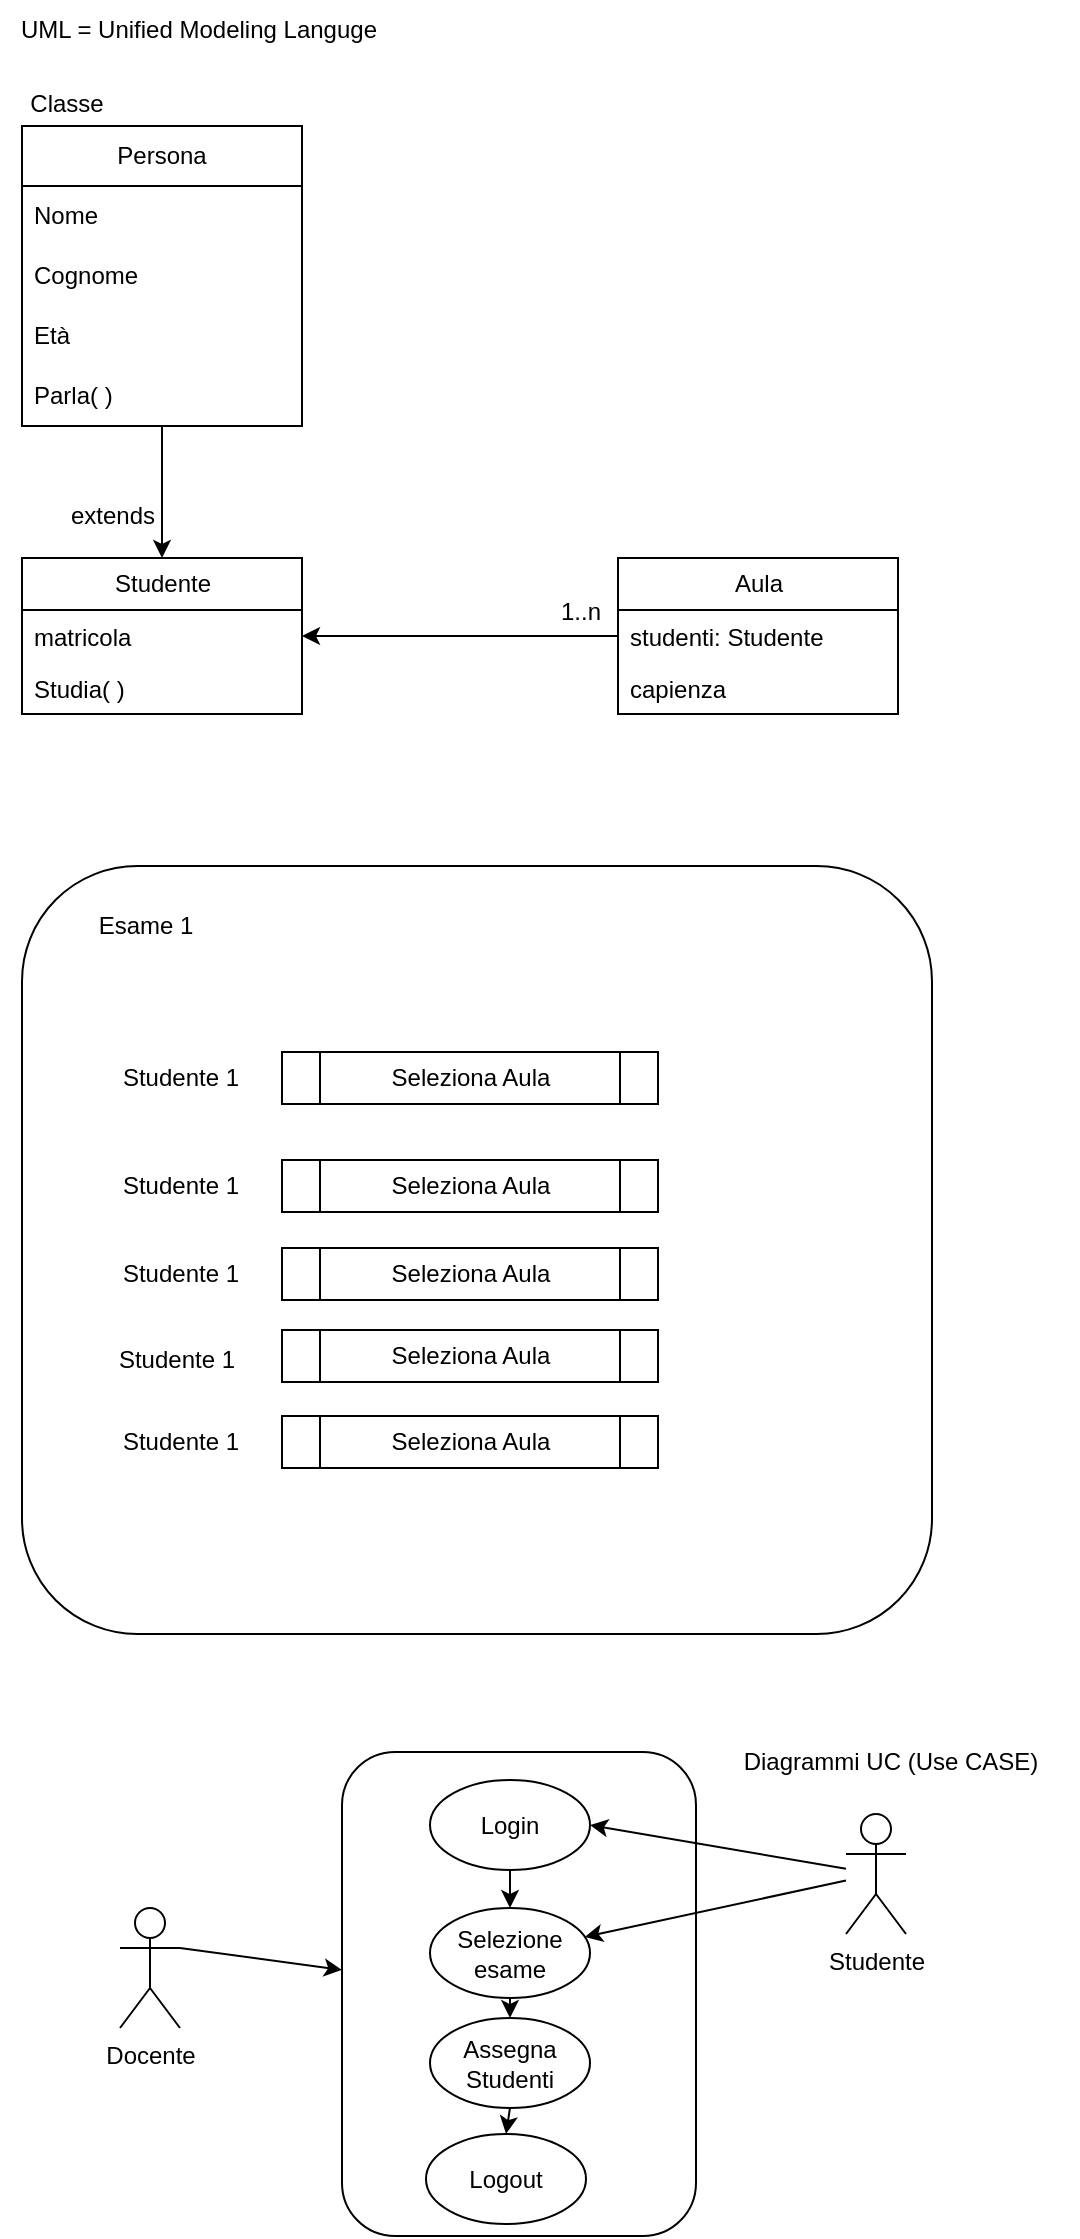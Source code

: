 <mxfile>
    <diagram id="wJ4F4TNzDCSiNsu-U_-4" name="Page-1">
        <mxGraphModel dx="1021" dy="331" grid="0" gridSize="10" guides="1" tooltips="1" connect="1" arrows="1" fold="1" page="1" pageScale="1" pageWidth="827" pageHeight="1169" math="0" shadow="0">
            <root>
                <mxCell id="0"/>
                <mxCell id="1" parent="0"/>
                <mxCell id="2" value="UML = Unified Modeling Languge" style="text;html=1;strokeColor=none;fillColor=none;align=center;verticalAlign=middle;whiteSpace=wrap;rounded=0;" parent="1" vertex="1">
                    <mxGeometry x="35" y="13" width="199" height="30" as="geometry"/>
                </mxCell>
                <mxCell id="19" style="edgeStyle=none;html=1;" parent="1" source="3" target="15" edge="1">
                    <mxGeometry relative="1" as="geometry"/>
                </mxCell>
                <object label="Persona" Nome2="" id="3">
                    <mxCell style="swimlane;fontStyle=0;childLayout=stackLayout;horizontal=1;startSize=30;horizontalStack=0;resizeParent=1;resizeParentMax=0;resizeLast=0;collapsible=1;marginBottom=0;whiteSpace=wrap;html=1;" parent="1" vertex="1">
                        <mxGeometry x="46" y="76" width="140" height="150" as="geometry"/>
                    </mxCell>
                </object>
                <mxCell id="4" value="Nome" style="text;strokeColor=none;fillColor=none;align=left;verticalAlign=middle;spacingLeft=4;spacingRight=4;overflow=hidden;points=[[0,0.5],[1,0.5]];portConstraint=eastwest;rotatable=0;whiteSpace=wrap;html=1;" parent="3" vertex="1">
                    <mxGeometry y="30" width="140" height="30" as="geometry"/>
                </mxCell>
                <mxCell id="5" value="Cognome" style="text;strokeColor=none;fillColor=none;align=left;verticalAlign=middle;spacingLeft=4;spacingRight=4;overflow=hidden;points=[[0,0.5],[1,0.5]];portConstraint=eastwest;rotatable=0;whiteSpace=wrap;html=1;" parent="3" vertex="1">
                    <mxGeometry y="60" width="140" height="30" as="geometry"/>
                </mxCell>
                <mxCell id="6" value="Età" style="text;strokeColor=none;fillColor=none;align=left;verticalAlign=middle;spacingLeft=4;spacingRight=4;overflow=hidden;points=[[0,0.5],[1,0.5]];portConstraint=eastwest;rotatable=0;whiteSpace=wrap;html=1;" parent="3" vertex="1">
                    <mxGeometry y="90" width="140" height="30" as="geometry"/>
                </mxCell>
                <mxCell id="12" value="Parla( )" style="text;strokeColor=none;fillColor=none;align=left;verticalAlign=middle;spacingLeft=4;spacingRight=4;overflow=hidden;points=[[0,0.5],[1,0.5]];portConstraint=eastwest;rotatable=0;whiteSpace=wrap;html=1;" parent="3" vertex="1">
                    <mxGeometry y="120" width="140" height="30" as="geometry"/>
                </mxCell>
                <mxCell id="14" value="Classe" style="text;html=1;align=center;verticalAlign=middle;resizable=0;points=[];autosize=1;strokeColor=none;fillColor=none;" parent="1" vertex="1">
                    <mxGeometry x="40" y="52" width="55" height="26" as="geometry"/>
                </mxCell>
                <mxCell id="15" value="Studente" style="swimlane;fontStyle=0;childLayout=stackLayout;horizontal=1;startSize=26;fillColor=none;horizontalStack=0;resizeParent=1;resizeParentMax=0;resizeLast=0;collapsible=1;marginBottom=0;html=1;" parent="1" vertex="1">
                    <mxGeometry x="46" y="292" width="140" height="78" as="geometry"/>
                </mxCell>
                <mxCell id="17" value="matricola" style="text;strokeColor=none;fillColor=none;align=left;verticalAlign=top;spacingLeft=4;spacingRight=4;overflow=hidden;rotatable=0;points=[[0,0.5],[1,0.5]];portConstraint=eastwest;whiteSpace=wrap;html=1;" parent="15" vertex="1">
                    <mxGeometry y="26" width="140" height="26" as="geometry"/>
                </mxCell>
                <mxCell id="21" value="Studia( )" style="text;strokeColor=none;fillColor=none;align=left;verticalAlign=top;spacingLeft=4;spacingRight=4;overflow=hidden;rotatable=0;points=[[0,0.5],[1,0.5]];portConstraint=eastwest;whiteSpace=wrap;html=1;" parent="15" vertex="1">
                    <mxGeometry y="52" width="140" height="26" as="geometry"/>
                </mxCell>
                <mxCell id="20" value="extends" style="text;html=1;align=center;verticalAlign=middle;resizable=0;points=[];autosize=1;strokeColor=none;fillColor=none;" parent="1" vertex="1">
                    <mxGeometry x="61" y="258" width="60" height="26" as="geometry"/>
                </mxCell>
                <mxCell id="26" style="edgeStyle=none;html=1;entryX=1;entryY=0.5;entryDx=0;entryDy=0;" parent="1" source="22" target="17" edge="1">
                    <mxGeometry relative="1" as="geometry"/>
                </mxCell>
                <mxCell id="22" value="Aula" style="swimlane;fontStyle=0;childLayout=stackLayout;horizontal=1;startSize=26;fillColor=none;horizontalStack=0;resizeParent=1;resizeParentMax=0;resizeLast=0;collapsible=1;marginBottom=0;html=1;" parent="1" vertex="1">
                    <mxGeometry x="344" y="292" width="140" height="78" as="geometry"/>
                </mxCell>
                <mxCell id="23" value="studenti: Studente" style="text;strokeColor=none;fillColor=none;align=left;verticalAlign=top;spacingLeft=4;spacingRight=4;overflow=hidden;rotatable=0;points=[[0,0.5],[1,0.5]];portConstraint=eastwest;whiteSpace=wrap;html=1;" parent="22" vertex="1">
                    <mxGeometry y="26" width="140" height="26" as="geometry"/>
                </mxCell>
                <mxCell id="25" value="capienza" style="text;strokeColor=none;fillColor=none;align=left;verticalAlign=top;spacingLeft=4;spacingRight=4;overflow=hidden;rotatable=0;points=[[0,0.5],[1,0.5]];portConstraint=eastwest;whiteSpace=wrap;html=1;" parent="22" vertex="1">
                    <mxGeometry y="52" width="140" height="26" as="geometry"/>
                </mxCell>
                <mxCell id="27" value="1..n" style="text;html=1;align=center;verticalAlign=middle;resizable=0;points=[];autosize=1;strokeColor=none;fillColor=none;" parent="1" vertex="1">
                    <mxGeometry x="306" y="306" width="38" height="26" as="geometry"/>
                </mxCell>
                <mxCell id="28" value="" style="rounded=1;whiteSpace=wrap;html=1;" parent="1" vertex="1">
                    <mxGeometry x="46" y="446" width="455" height="384" as="geometry"/>
                </mxCell>
                <mxCell id="29" value="Esame 1" style="text;html=1;strokeColor=none;fillColor=none;align=center;verticalAlign=middle;whiteSpace=wrap;rounded=0;" parent="1" vertex="1">
                    <mxGeometry x="78" y="461" width="60" height="30" as="geometry"/>
                </mxCell>
                <mxCell id="30" value="Studente 1" style="text;html=1;strokeColor=none;fillColor=none;align=center;verticalAlign=middle;whiteSpace=wrap;rounded=0;" parent="1" vertex="1">
                    <mxGeometry x="80" y="537" width="91" height="30" as="geometry"/>
                </mxCell>
                <mxCell id="31" value="Seleziona Aula" style="shape=process;whiteSpace=wrap;html=1;backgroundOutline=1;" parent="1" vertex="1">
                    <mxGeometry x="176" y="539" width="188" height="26" as="geometry"/>
                </mxCell>
                <mxCell id="32" value="Studente 1" style="text;html=1;strokeColor=none;fillColor=none;align=center;verticalAlign=middle;whiteSpace=wrap;rounded=0;" parent="1" vertex="1">
                    <mxGeometry x="80" y="591" width="91" height="30" as="geometry"/>
                </mxCell>
                <mxCell id="33" value="Seleziona Aula" style="shape=process;whiteSpace=wrap;html=1;backgroundOutline=1;" parent="1" vertex="1">
                    <mxGeometry x="176" y="593" width="188" height="26" as="geometry"/>
                </mxCell>
                <mxCell id="34" value="Studente 1" style="text;html=1;strokeColor=none;fillColor=none;align=center;verticalAlign=middle;whiteSpace=wrap;rounded=0;" parent="1" vertex="1">
                    <mxGeometry x="80" y="635" width="91" height="30" as="geometry"/>
                </mxCell>
                <mxCell id="35" value="Seleziona Aula" style="shape=process;whiteSpace=wrap;html=1;backgroundOutline=1;" parent="1" vertex="1">
                    <mxGeometry x="176" y="637" width="188" height="26" as="geometry"/>
                </mxCell>
                <mxCell id="36" value="Studente 1" style="text;html=1;strokeColor=none;fillColor=none;align=center;verticalAlign=middle;whiteSpace=wrap;rounded=0;" parent="1" vertex="1">
                    <mxGeometry x="78" y="678" width="91" height="30" as="geometry"/>
                </mxCell>
                <mxCell id="37" value="Seleziona Aula" style="shape=process;whiteSpace=wrap;html=1;backgroundOutline=1;" parent="1" vertex="1">
                    <mxGeometry x="176" y="678" width="188" height="26" as="geometry"/>
                </mxCell>
                <mxCell id="38" value="Studente 1" style="text;html=1;strokeColor=none;fillColor=none;align=center;verticalAlign=middle;whiteSpace=wrap;rounded=0;" parent="1" vertex="1">
                    <mxGeometry x="80" y="719" width="91" height="30" as="geometry"/>
                </mxCell>
                <mxCell id="39" value="Seleziona Aula" style="shape=process;whiteSpace=wrap;html=1;backgroundOutline=1;" parent="1" vertex="1">
                    <mxGeometry x="176" y="721" width="188" height="26" as="geometry"/>
                </mxCell>
                <mxCell id="51" style="edgeStyle=none;html=1;exitX=1;exitY=0.333;exitDx=0;exitDy=0;exitPerimeter=0;" parent="1" source="40" target="41" edge="1">
                    <mxGeometry relative="1" as="geometry"/>
                </mxCell>
                <mxCell id="40" value="Docente" style="shape=umlActor;verticalLabelPosition=bottom;verticalAlign=top;html=1;outlineConnect=0;" parent="1" vertex="1">
                    <mxGeometry x="95" y="967" width="30" height="60" as="geometry"/>
                </mxCell>
                <mxCell id="41" value="" style="rounded=1;whiteSpace=wrap;html=1;" parent="1" vertex="1">
                    <mxGeometry x="206" y="889" width="177" height="242" as="geometry"/>
                </mxCell>
                <mxCell id="45" style="edgeStyle=none;html=1;exitX=0.5;exitY=1;exitDx=0;exitDy=0;" parent="1" source="42" target="44" edge="1">
                    <mxGeometry relative="1" as="geometry"/>
                </mxCell>
                <mxCell id="42" value="Login" style="ellipse;whiteSpace=wrap;html=1;" parent="1" vertex="1">
                    <mxGeometry x="250" y="903" width="80" height="45" as="geometry"/>
                </mxCell>
                <mxCell id="47" style="edgeStyle=none;html=1;exitX=0.5;exitY=1;exitDx=0;exitDy=0;entryX=0.5;entryY=0;entryDx=0;entryDy=0;" parent="1" source="44" target="46" edge="1">
                    <mxGeometry relative="1" as="geometry"/>
                </mxCell>
                <mxCell id="44" value="Selezione esame" style="ellipse;whiteSpace=wrap;html=1;" parent="1" vertex="1">
                    <mxGeometry x="250" y="967" width="80" height="45" as="geometry"/>
                </mxCell>
                <mxCell id="50" style="edgeStyle=none;html=1;exitX=0.5;exitY=1;exitDx=0;exitDy=0;entryX=0.5;entryY=0;entryDx=0;entryDy=0;" parent="1" source="46" target="49" edge="1">
                    <mxGeometry relative="1" as="geometry"/>
                </mxCell>
                <mxCell id="46" value="Assegna Studenti" style="ellipse;whiteSpace=wrap;html=1;" parent="1" vertex="1">
                    <mxGeometry x="250" y="1022" width="80" height="45" as="geometry"/>
                </mxCell>
                <mxCell id="49" value="Logout" style="ellipse;whiteSpace=wrap;html=1;" parent="1" vertex="1">
                    <mxGeometry x="248" y="1080" width="80" height="45" as="geometry"/>
                </mxCell>
                <mxCell id="53" style="edgeStyle=none;html=1;" parent="1" source="52" target="44" edge="1">
                    <mxGeometry relative="1" as="geometry"/>
                </mxCell>
                <mxCell id="54" style="edgeStyle=none;html=1;entryX=1;entryY=0.5;entryDx=0;entryDy=0;" parent="1" source="52" target="42" edge="1">
                    <mxGeometry relative="1" as="geometry"/>
                </mxCell>
                <mxCell id="52" value="Studente" style="shape=umlActor;verticalLabelPosition=bottom;verticalAlign=top;html=1;outlineConnect=0;" parent="1" vertex="1">
                    <mxGeometry x="458" y="920" width="30" height="60" as="geometry"/>
                </mxCell>
                <mxCell id="55" value="Diagrammi UC (Use CASE)" style="text;html=1;strokeColor=none;fillColor=none;align=center;verticalAlign=middle;whiteSpace=wrap;rounded=0;" parent="1" vertex="1">
                    <mxGeometry x="387" y="879" width="187" height="30" as="geometry"/>
                </mxCell>
            </root>
        </mxGraphModel>
    </diagram>
    <diagram id="Lv59RTY8JeO2uOmUcKUQ" name="Page-2">
        <mxGraphModel dx="1362" dy="442" grid="0" gridSize="10" guides="1" tooltips="1" connect="1" arrows="1" fold="1" page="1" pageScale="1" pageWidth="827" pageHeight="1169" background="none" math="0" shadow="0">
            <root>
                <mxCell id="0"/>
                <mxCell id="1" parent="0"/>
                <mxCell id="Q0UbqlNQglUH5m_ib0ua-1" value="Studente" style="swimlane;fontStyle=0;childLayout=stackLayout;horizontal=1;startSize=30;horizontalStack=0;resizeParent=1;resizeParentMax=0;resizeLast=0;collapsible=1;marginBottom=0;whiteSpace=wrap;html=1;" parent="1" vertex="1">
                    <mxGeometry x="48" y="121" width="173" height="150" as="geometry"/>
                </mxCell>
                <mxCell id="Q0UbqlNQglUH5m_ib0ua-2" value="+ nome: string" style="text;strokeColor=none;fillColor=none;align=left;verticalAlign=middle;spacingLeft=4;spacingRight=4;overflow=hidden;points=[[0,0.5],[1,0.5]];portConstraint=eastwest;rotatable=0;whiteSpace=wrap;html=1;" parent="Q0UbqlNQglUH5m_ib0ua-1" vertex="1">
                    <mxGeometry y="30" width="173" height="30" as="geometry"/>
                </mxCell>
                <mxCell id="Q0UbqlNQglUH5m_ib0ua-3" value="+ cognome: string" style="text;strokeColor=none;fillColor=none;align=left;verticalAlign=middle;spacingLeft=4;spacingRight=4;overflow=hidden;points=[[0,0.5],[1,0.5]];portConstraint=eastwest;rotatable=0;whiteSpace=wrap;html=1;" parent="Q0UbqlNQglUH5m_ib0ua-1" vertex="1">
                    <mxGeometry y="60" width="173" height="30" as="geometry"/>
                </mxCell>
                <mxCell id="Q0UbqlNQglUH5m_ib0ua-4" value="- matricola: string" style="text;strokeColor=none;fillColor=none;align=left;verticalAlign=middle;spacingLeft=4;spacingRight=4;overflow=hidden;points=[[0,0.5],[1,0.5]];portConstraint=eastwest;rotatable=0;whiteSpace=wrap;html=1;" parent="Q0UbqlNQglUH5m_ib0ua-1" vertex="1">
                    <mxGeometry y="90" width="173" height="30" as="geometry"/>
                </mxCell>
                <mxCell id="Q0UbqlNQglUH5m_ib0ua-8" value="studia ( libro: Libro ): void&amp;nbsp;" style="text;strokeColor=none;fillColor=none;align=left;verticalAlign=middle;spacingLeft=4;spacingRight=4;overflow=hidden;points=[[0,0.5],[1,0.5]];portConstraint=eastwest;rotatable=0;whiteSpace=wrap;html=1;" parent="Q0UbqlNQglUH5m_ib0ua-1" vertex="1">
                    <mxGeometry y="120" width="173" height="30" as="geometry"/>
                </mxCell>
                <mxCell id="Q0UbqlNQglUH5m_ib0ua-5" value="+ = public" style="text;html=1;align=center;verticalAlign=middle;resizable=0;points=[];autosize=1;strokeColor=none;fillColor=none;" parent="1" vertex="1">
                    <mxGeometry x="263" y="134" width="70" height="26" as="geometry"/>
                </mxCell>
                <mxCell id="Q0UbqlNQglUH5m_ib0ua-7" value="- = private" style="text;html=1;align=center;verticalAlign=middle;resizable=0;points=[];autosize=1;strokeColor=none;fillColor=none;" parent="1" vertex="1">
                    <mxGeometry x="263" y="167" width="72" height="26" as="geometry"/>
                </mxCell>
                <mxCell id="4Bt18yJU6LAx4LQefLuP-2" value="Docente" style="swimlane;fontStyle=0;childLayout=stackLayout;horizontal=1;startSize=30;horizontalStack=0;resizeParent=1;resizeParentMax=0;resizeLast=0;collapsible=1;marginBottom=0;whiteSpace=wrap;html=1;" parent="1" vertex="1">
                    <mxGeometry x="48" y="303" width="204" height="150" as="geometry"/>
                </mxCell>
                <mxCell id="4Bt18yJU6LAx4LQefLuP-3" value="+ nome: string" style="text;strokeColor=none;fillColor=none;align=left;verticalAlign=middle;spacingLeft=4;spacingRight=4;overflow=hidden;points=[[0,0.5],[1,0.5]];portConstraint=eastwest;rotatable=0;whiteSpace=wrap;html=1;" parent="4Bt18yJU6LAx4LQefLuP-2" vertex="1">
                    <mxGeometry y="30" width="204" height="30" as="geometry"/>
                </mxCell>
                <mxCell id="4Bt18yJU6LAx4LQefLuP-4" value="+ cognome: string" style="text;strokeColor=none;fillColor=none;align=left;verticalAlign=middle;spacingLeft=4;spacingRight=4;overflow=hidden;points=[[0,0.5],[1,0.5]];portConstraint=eastwest;rotatable=0;whiteSpace=wrap;html=1;" parent="4Bt18yJU6LAx4LQefLuP-2" vertex="1">
                    <mxGeometry y="60" width="204" height="30" as="geometry"/>
                </mxCell>
                <mxCell id="4Bt18yJU6LAx4LQefLuP-5" value="- matricola: string" style="text;strokeColor=none;fillColor=none;align=left;verticalAlign=middle;spacingLeft=4;spacingRight=4;overflow=hidden;points=[[0,0.5],[1,0.5]];portConstraint=eastwest;rotatable=0;whiteSpace=wrap;html=1;" parent="4Bt18yJU6LAx4LQefLuP-2" vertex="1">
                    <mxGeometry y="90" width="204" height="30" as="geometry"/>
                </mxCell>
                <mxCell id="4Bt18yJU6LAx4LQefLuP-6" value="convocaEsame( esame: Esame )" style="text;strokeColor=none;fillColor=none;align=left;verticalAlign=middle;spacingLeft=4;spacingRight=4;overflow=hidden;points=[[0,0.5],[1,0.5]];portConstraint=eastwest;rotatable=0;whiteSpace=wrap;html=1;" parent="4Bt18yJU6LAx4LQefLuP-2" vertex="1">
                    <mxGeometry y="120" width="204" height="30" as="geometry"/>
                </mxCell>
                <mxCell id="4Bt18yJU6LAx4LQefLuP-7" value="Aula" style="swimlane;fontStyle=0;childLayout=stackLayout;horizontal=1;startSize=30;horizontalStack=0;resizeParent=1;resizeParentMax=0;resizeLast=0;collapsible=1;marginBottom=0;whiteSpace=wrap;html=1;" parent="1" vertex="1">
                    <mxGeometry x="48" y="481" width="204" height="120" as="geometry"/>
                </mxCell>
                <mxCell id="4Bt18yJU6LAx4LQefLuP-8" value="+ nome: string" style="text;strokeColor=none;fillColor=none;align=left;verticalAlign=middle;spacingLeft=4;spacingRight=4;overflow=hidden;points=[[0,0.5],[1,0.5]];portConstraint=eastwest;rotatable=0;whiteSpace=wrap;html=1;" parent="4Bt18yJU6LAx4LQefLuP-7" vertex="1">
                    <mxGeometry y="30" width="204" height="30" as="geometry"/>
                </mxCell>
                <mxCell id="4Bt18yJU6LAx4LQefLuP-10" value="+ capienza: int" style="text;strokeColor=none;fillColor=none;align=left;verticalAlign=middle;spacingLeft=4;spacingRight=4;overflow=hidden;points=[[0,0.5],[1,0.5]];portConstraint=eastwest;rotatable=0;whiteSpace=wrap;html=1;" parent="4Bt18yJU6LAx4LQefLuP-7" vertex="1">
                    <mxGeometry y="60" width="204" height="30" as="geometry"/>
                </mxCell>
                <mxCell id="4Bt18yJU6LAx4LQefLuP-12" value="svolgiEsame( studenti: Studente [ ] )" style="text;strokeColor=none;fillColor=none;align=left;verticalAlign=middle;spacingLeft=4;spacingRight=4;overflow=hidden;points=[[0,0.5],[1,0.5]];portConstraint=eastwest;rotatable=0;whiteSpace=wrap;html=1;" parent="4Bt18yJU6LAx4LQefLuP-7" vertex="1">
                    <mxGeometry y="90" width="204" height="30" as="geometry"/>
                </mxCell>
                <mxCell id="4Bt18yJU6LAx4LQefLuP-14" style="edgeStyle=none;html=1;" parent="1" source="4Bt18yJU6LAx4LQefLuP-13" edge="1">
                    <mxGeometry relative="1" as="geometry">
                        <mxPoint x="412.823" y="431.827" as="targetPoint"/>
                    </mxGeometry>
                </mxCell>
                <mxCell id="4Bt18yJU6LAx4LQefLuP-18" style="edgeStyle=none;html=1;exitX=0.5;exitY=1;exitDx=0;exitDy=0;" parent="1" source="4Bt18yJU6LAx4LQefLuP-13" target="4Bt18yJU6LAx4LQefLuP-16" edge="1">
                    <mxGeometry relative="1" as="geometry"/>
                </mxCell>
                <mxCell id="4Bt18yJU6LAx4LQefLuP-19" style="edgeStyle=none;html=1;exitX=0.75;exitY=1;exitDx=0;exitDy=0;entryX=0.5;entryY=0;entryDx=0;entryDy=0;" parent="1" source="4Bt18yJU6LAx4LQefLuP-13" target="4Bt18yJU6LAx4LQefLuP-17" edge="1">
                    <mxGeometry relative="1" as="geometry"/>
                </mxCell>
                <mxCell id="4Bt18yJU6LAx4LQefLuP-13" value="Docente" style="rounded=0;whiteSpace=wrap;html=1;" parent="1" vertex="1">
                    <mxGeometry x="510" y="298" width="120" height="60" as="geometry"/>
                </mxCell>
                <mxCell id="4Bt18yJU6LAx4LQefLuP-15" value="Aula" style="rounded=0;whiteSpace=wrap;html=1;" parent="1" vertex="1">
                    <mxGeometry x="354" y="434" width="120" height="60" as="geometry"/>
                </mxCell>
                <mxCell id="4Bt18yJU6LAx4LQefLuP-26" style="edgeStyle=none;html=1;" parent="1" source="4Bt18yJU6LAx4LQefLuP-16" target="4Bt18yJU6LAx4LQefLuP-17" edge="1">
                    <mxGeometry relative="1" as="geometry"/>
                </mxCell>
                <mxCell id="4Bt18yJU6LAx4LQefLuP-16" value="Studenti" style="rounded=0;whiteSpace=wrap;html=1;" parent="1" vertex="1">
                    <mxGeometry x="535" y="437" width="120" height="60" as="geometry"/>
                </mxCell>
                <mxCell id="4Bt18yJU6LAx4LQefLuP-17" value="Esame" style="rounded=0;whiteSpace=wrap;html=1;" parent="1" vertex="1">
                    <mxGeometry x="701" y="437" width="120" height="60" as="geometry"/>
                </mxCell>
                <mxCell id="4Bt18yJU6LAx4LQefLuP-20" value="1" style="text;html=1;align=center;verticalAlign=middle;resizable=0;points=[];autosize=1;strokeColor=none;fillColor=none;" parent="1" vertex="1">
                    <mxGeometry x="374" y="412" width="25" height="26" as="geometry"/>
                </mxCell>
                <mxCell id="4Bt18yJU6LAx4LQefLuP-21" value="1" style="text;html=1;align=center;verticalAlign=middle;resizable=0;points=[];autosize=1;strokeColor=none;fillColor=none;" parent="1" vertex="1">
                    <mxGeometry x="486" y="344" width="25" height="26" as="geometry"/>
                </mxCell>
                <mxCell id="4Bt18yJU6LAx4LQefLuP-22" value="1" style="text;html=1;align=center;verticalAlign=middle;resizable=0;points=[];autosize=1;strokeColor=none;fillColor=none;" parent="1" vertex="1">
                    <mxGeometry x="545" y="356" width="25" height="26" as="geometry"/>
                </mxCell>
                <mxCell id="4Bt18yJU6LAx4LQefLuP-23" value="*" style="text;html=1;align=center;verticalAlign=middle;resizable=0;points=[];autosize=1;strokeColor=none;fillColor=none;" parent="1" vertex="1">
                    <mxGeometry x="553" y="412" width="23" height="26" as="geometry"/>
                </mxCell>
                <mxCell id="4Bt18yJU6LAx4LQefLuP-24" value="1" style="text;html=1;align=center;verticalAlign=middle;resizable=0;points=[];autosize=1;strokeColor=none;fillColor=none;" parent="1" vertex="1">
                    <mxGeometry x="639" y="352" width="25" height="26" as="geometry"/>
                </mxCell>
                <mxCell id="4Bt18yJU6LAx4LQefLuP-25" value="*" style="text;html=1;align=center;verticalAlign=middle;resizable=0;points=[];autosize=1;strokeColor=none;fillColor=none;" parent="1" vertex="1">
                    <mxGeometry x="738" y="409" width="23" height="26" as="geometry"/>
                </mxCell>
                <mxCell id="4Bt18yJU6LAx4LQefLuP-27" value="1" style="text;html=1;align=center;verticalAlign=middle;resizable=0;points=[];autosize=1;strokeColor=none;fillColor=none;" parent="1" vertex="1">
                    <mxGeometry x="683" y="443" width="25" height="26" as="geometry"/>
                </mxCell>
                <mxCell id="4Bt18yJU6LAx4LQefLuP-28" value="n" style="text;html=1;align=center;verticalAlign=middle;resizable=0;points=[];autosize=1;strokeColor=none;fillColor=none;" parent="1" vertex="1">
                    <mxGeometry x="649" y="440" width="25" height="26" as="geometry"/>
                </mxCell>
                <mxCell id="4Bt18yJU6LAx4LQefLuP-29" value="Esame" style="swimlane;fontStyle=0;childLayout=stackLayout;horizontal=1;startSize=30;horizontalStack=0;resizeParent=1;resizeParentMax=0;resizeLast=0;collapsible=1;marginBottom=0;whiteSpace=wrap;html=1;" parent="1" vertex="1">
                    <mxGeometry x="48" y="621" width="204" height="90" as="geometry"/>
                </mxCell>
                <mxCell id="4Bt18yJU6LAx4LQefLuP-30" value="+ titolo: string" style="text;strokeColor=none;fillColor=none;align=left;verticalAlign=middle;spacingLeft=4;spacingRight=4;overflow=hidden;points=[[0,0.5],[1,0.5]];portConstraint=eastwest;rotatable=0;whiteSpace=wrap;html=1;" parent="4Bt18yJU6LAx4LQefLuP-29" vertex="1">
                    <mxGeometry y="30" width="204" height="30" as="geometry"/>
                </mxCell>
                <mxCell id="4Bt18yJU6LAx4LQefLuP-31" value="+ votoMax: int = 30" style="text;strokeColor=none;fillColor=none;align=left;verticalAlign=middle;spacingLeft=4;spacingRight=4;overflow=hidden;points=[[0,0.5],[1,0.5]];portConstraint=eastwest;rotatable=0;whiteSpace=wrap;html=1;" parent="4Bt18yJU6LAx4LQefLuP-29" vertex="1">
                    <mxGeometry y="60" width="204" height="30" as="geometry"/>
                </mxCell>
                <mxCell id="4Bt18yJU6LAx4LQefLuP-33" value="" style="rounded=1;whiteSpace=wrap;html=1;" parent="1" vertex="1">
                    <mxGeometry x="289" y="791" width="261" height="489" as="geometry"/>
                </mxCell>
                <mxCell id="4Bt18yJU6LAx4LQefLuP-40" style="edgeStyle=none;html=1;exitX=1;exitY=0.333;exitDx=0;exitDy=0;exitPerimeter=0;endArrow=none;endFill=0;" parent="1" source="4Bt18yJU6LAx4LQefLuP-34" target="4Bt18yJU6LAx4LQefLuP-39" edge="1">
                    <mxGeometry relative="1" as="geometry"/>
                </mxCell>
                <mxCell id="4Bt18yJU6LAx4LQefLuP-44" style="edgeStyle=none;html=1;exitX=1;exitY=0.333;exitDx=0;exitDy=0;exitPerimeter=0;endArrow=none;endFill=0;" parent="1" source="4Bt18yJU6LAx4LQefLuP-34" target="4Bt18yJU6LAx4LQefLuP-43" edge="1">
                    <mxGeometry relative="1" as="geometry"/>
                </mxCell>
                <mxCell id="4Bt18yJU6LAx4LQefLuP-47" style="edgeStyle=none;html=1;exitX=1;exitY=1;exitDx=0;exitDy=0;exitPerimeter=0;endArrow=none;endFill=0;" parent="1" source="4Bt18yJU6LAx4LQefLuP-34" target="4Bt18yJU6LAx4LQefLuP-46" edge="1">
                    <mxGeometry relative="1" as="geometry"/>
                </mxCell>
                <mxCell id="4Bt18yJU6LAx4LQefLuP-51" style="edgeStyle=none;html=1;exitX=1;exitY=1;exitDx=0;exitDy=0;exitPerimeter=0;endArrow=none;endFill=0;entryX=0;entryY=0.5;entryDx=0;entryDy=0;" parent="1" source="4Bt18yJU6LAx4LQefLuP-34" target="4Bt18yJU6LAx4LQefLuP-48" edge="1">
                    <mxGeometry relative="1" as="geometry">
                        <Array as="points">
                            <mxPoint x="209" y="1199"/>
                        </Array>
                    </mxGeometry>
                </mxCell>
                <mxCell id="4Bt18yJU6LAx4LQefLuP-34" value="Docente" style="shape=umlActor;verticalLabelPosition=bottom;verticalAlign=top;html=1;outlineConnect=0;" parent="1" vertex="1">
                    <mxGeometry x="173" y="870" width="30" height="60" as="geometry"/>
                </mxCell>
                <mxCell id="4Bt18yJU6LAx4LQefLuP-42" style="edgeStyle=none;html=1;entryX=1;entryY=0.5;entryDx=0;entryDy=0;endArrow=none;endFill=0;" parent="1" target="4Bt18yJU6LAx4LQefLuP-39" edge="1">
                    <mxGeometry relative="1" as="geometry">
                        <mxPoint x="644" y="888" as="sourcePoint"/>
                    </mxGeometry>
                </mxCell>
                <mxCell id="4Bt18yJU6LAx4LQefLuP-45" style="edgeStyle=none;html=1;exitX=0;exitY=0.333;exitDx=0;exitDy=0;exitPerimeter=0;entryX=1;entryY=0.5;entryDx=0;entryDy=0;endArrow=none;endFill=0;" parent="1" source="4Bt18yJU6LAx4LQefLuP-37" target="4Bt18yJU6LAx4LQefLuP-43" edge="1">
                    <mxGeometry relative="1" as="geometry"/>
                </mxCell>
                <mxCell id="4Bt18yJU6LAx4LQefLuP-50" style="edgeStyle=none;html=1;exitX=0;exitY=1;exitDx=0;exitDy=0;exitPerimeter=0;entryX=1;entryY=0.5;entryDx=0;entryDy=0;endArrow=none;endFill=0;" parent="1" source="4Bt18yJU6LAx4LQefLuP-37" target="4Bt18yJU6LAx4LQefLuP-48" edge="1">
                    <mxGeometry relative="1" as="geometry">
                        <Array as="points">
                            <mxPoint x="623" y="1201"/>
                        </Array>
                    </mxGeometry>
                </mxCell>
                <mxCell id="4Bt18yJU6LAx4LQefLuP-57" style="edgeStyle=none;html=1;exitX=0;exitY=1;exitDx=0;exitDy=0;exitPerimeter=0;entryX=1;entryY=0.5;entryDx=0;entryDy=0;endArrow=none;endFill=0;" parent="1" source="4Bt18yJU6LAx4LQefLuP-37" target="4Bt18yJU6LAx4LQefLuP-53" edge="1">
                    <mxGeometry relative="1" as="geometry"/>
                </mxCell>
                <mxCell id="4Bt18yJU6LAx4LQefLuP-58" style="edgeStyle=none;html=1;exitX=0;exitY=1;exitDx=0;exitDy=0;exitPerimeter=0;endArrow=none;endFill=0;" parent="1" source="4Bt18yJU6LAx4LQefLuP-37" target="4Bt18yJU6LAx4LQefLuP-52" edge="1">
                    <mxGeometry relative="1" as="geometry"/>
                </mxCell>
                <mxCell id="4Bt18yJU6LAx4LQefLuP-37" value="Studente" style="shape=umlActor;verticalLabelPosition=bottom;verticalAlign=top;html=1;outlineConnect=0;" parent="1" vertex="1">
                    <mxGeometry x="646.5" y="866" width="30" height="60" as="geometry"/>
                </mxCell>
                <mxCell id="4Bt18yJU6LAx4LQefLuP-39" value="Login" style="ellipse;whiteSpace=wrap;html=1;" parent="1" vertex="1">
                    <mxGeometry x="374" y="811" width="97" height="62" as="geometry"/>
                </mxCell>
                <mxCell id="4Bt18yJU6LAx4LQefLuP-43" value="Scegli Esame" style="ellipse;whiteSpace=wrap;html=1;" parent="1" vertex="1">
                    <mxGeometry x="374" y="907" width="91" height="62" as="geometry"/>
                </mxCell>
                <mxCell id="4Bt18yJU6LAx4LQefLuP-49" style="edgeStyle=none;html=1;endArrow=none;endFill=0;" parent="1" source="4Bt18yJU6LAx4LQefLuP-46" target="4Bt18yJU6LAx4LQefLuP-43" edge="1">
                    <mxGeometry relative="1" as="geometry"/>
                </mxCell>
                <mxCell id="4Bt18yJU6LAx4LQefLuP-46" value="convalida Esame" style="ellipse;whiteSpace=wrap;html=1;" parent="1" vertex="1">
                    <mxGeometry x="374" y="997" width="91" height="62" as="geometry"/>
                </mxCell>
                <mxCell id="4Bt18yJU6LAx4LQefLuP-48" value="Log Out" style="ellipse;whiteSpace=wrap;html=1;" parent="1" vertex="1">
                    <mxGeometry x="374" y="1195" width="91" height="62" as="geometry"/>
                </mxCell>
                <mxCell id="4Bt18yJU6LAx4LQefLuP-55" style="edgeStyle=none;html=1;dashed=1;endArrow=none;endFill=0;" parent="1" source="4Bt18yJU6LAx4LQefLuP-52" target="4Bt18yJU6LAx4LQefLuP-46" edge="1">
                    <mxGeometry relative="1" as="geometry"/>
                </mxCell>
                <mxCell id="4Bt18yJU6LAx4LQefLuP-52" value="Accetta" style="ellipse;whiteSpace=wrap;html=1;" parent="1" vertex="1">
                    <mxGeometry x="302" y="1107" width="91" height="62" as="geometry"/>
                </mxCell>
                <mxCell id="4Bt18yJU6LAx4LQefLuP-54" style="edgeStyle=none;html=1;endArrow=none;endFill=0;dashed=1;" parent="1" source="4Bt18yJU6LAx4LQefLuP-53" target="4Bt18yJU6LAx4LQefLuP-46" edge="1">
                    <mxGeometry relative="1" as="geometry"/>
                </mxCell>
                <mxCell id="4Bt18yJU6LAx4LQefLuP-53" value="Rifiuta" style="ellipse;whiteSpace=wrap;html=1;" parent="1" vertex="1">
                    <mxGeometry x="433" y="1107" width="91" height="62" as="geometry"/>
                </mxCell>
                <mxCell id="4Bt18yJU6LAx4LQefLuP-56" value="&amp;lt;extends&amp;gt;" style="text;html=1;strokeColor=none;fillColor=none;align=center;verticalAlign=middle;whiteSpace=wrap;rounded=0;" parent="1" vertex="1">
                    <mxGeometry x="450" y="1075" width="60" height="30" as="geometry"/>
                </mxCell>
            </root>
        </mxGraphModel>
    </diagram>
</mxfile>